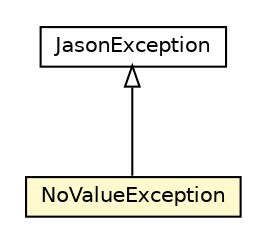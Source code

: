 #!/usr/local/bin/dot
#
# Class diagram 
# Generated by UMLGraph version R5_6_6-1-g9240c4 (http://www.umlgraph.org/)
#

digraph G {
	edge [fontname="Helvetica",fontsize=10,labelfontname="Helvetica",labelfontsize=10];
	node [fontname="Helvetica",fontsize=10,shape=plaintext];
	nodesep=0.25;
	ranksep=0.5;
	// jason.NoValueException
	c33599 [label=<<table title="jason.NoValueException" border="0" cellborder="1" cellspacing="0" cellpadding="2" port="p" bgcolor="lemonChiffon" href="./NoValueException.html">
		<tr><td><table border="0" cellspacing="0" cellpadding="1">
<tr><td align="center" balign="center"> NoValueException </td></tr>
		</table></td></tr>
		</table>>, URL="./NoValueException.html", fontname="Helvetica", fontcolor="black", fontsize=10.0];
	// jason.JasonException
	c33600 [label=<<table title="jason.JasonException" border="0" cellborder="1" cellspacing="0" cellpadding="2" port="p" href="./JasonException.html">
		<tr><td><table border="0" cellspacing="0" cellpadding="1">
<tr><td align="center" balign="center"> JasonException </td></tr>
		</table></td></tr>
		</table>>, URL="./JasonException.html", fontname="Helvetica", fontcolor="black", fontsize=10.0];
	//jason.NoValueException extends jason.JasonException
	c33600:p -> c33599:p [dir=back,arrowtail=empty];
}

